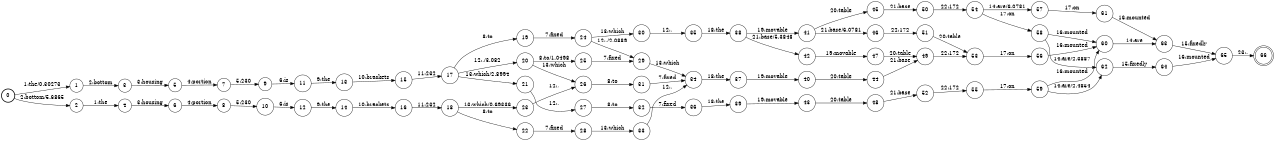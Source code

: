 digraph FST {
rankdir = LR;
size = "8.5,11";
label = "";
center = 1;
orientation = Portrait;
ranksep = "0.4";
nodesep = "0.25";
0 [label = "0", shape = circle, style = bold, fontsize = 14]
	0 -> 1 [label = "1:the/0.30273", fontsize = 14];
	0 -> 2 [label = "2:bottom/5.6865", fontsize = 14];
1 [label = "1", shape = circle, style = solid, fontsize = 14]
	1 -> 3 [label = "2:bottom", fontsize = 14];
2 [label = "2", shape = circle, style = solid, fontsize = 14]
	2 -> 4 [label = "1:the", fontsize = 14];
3 [label = "3", shape = circle, style = solid, fontsize = 14]
	3 -> 5 [label = "3:housing", fontsize = 14];
4 [label = "4", shape = circle, style = solid, fontsize = 14]
	4 -> 6 [label = "3:housing", fontsize = 14];
5 [label = "5", shape = circle, style = solid, fontsize = 14]
	5 -> 7 [label = "4:portion", fontsize = 14];
6 [label = "6", shape = circle, style = solid, fontsize = 14]
	6 -> 8 [label = "4:portion", fontsize = 14];
7 [label = "7", shape = circle, style = solid, fontsize = 14]
	7 -> 9 [label = "5:230", fontsize = 14];
8 [label = "8", shape = circle, style = solid, fontsize = 14]
	8 -> 10 [label = "5:230", fontsize = 14];
9 [label = "9", shape = circle, style = solid, fontsize = 14]
	9 -> 11 [label = "6:is", fontsize = 14];
10 [label = "10", shape = circle, style = solid, fontsize = 14]
	10 -> 12 [label = "6:is", fontsize = 14];
11 [label = "11", shape = circle, style = solid, fontsize = 14]
	11 -> 13 [label = "9:the", fontsize = 14];
12 [label = "12", shape = circle, style = solid, fontsize = 14]
	12 -> 14 [label = "9:the", fontsize = 14];
13 [label = "13", shape = circle, style = solid, fontsize = 14]
	13 -> 15 [label = "10:brackets", fontsize = 14];
14 [label = "14", shape = circle, style = solid, fontsize = 14]
	14 -> 16 [label = "10:brackets", fontsize = 14];
15 [label = "15", shape = circle, style = solid, fontsize = 14]
	15 -> 17 [label = "11:232", fontsize = 14];
16 [label = "16", shape = circle, style = solid, fontsize = 14]
	16 -> 18 [label = "11:232", fontsize = 14];
17 [label = "17", shape = circle, style = solid, fontsize = 14]
	17 -> 19 [label = "8:to", fontsize = 14];
	17 -> 20 [label = "12:,/3.082", fontsize = 14];
	17 -> 21 [label = "13:which/2.8994", fontsize = 14];
18 [label = "18", shape = circle, style = solid, fontsize = 14]
	18 -> 22 [label = "8:to", fontsize = 14];
	18 -> 23 [label = "13:which/0.69336", fontsize = 14];
19 [label = "19", shape = circle, style = solid, fontsize = 14]
	19 -> 24 [label = "7:fixed", fontsize = 14];
20 [label = "20", shape = circle, style = solid, fontsize = 14]
	20 -> 25 [label = "8:to/1.0498", fontsize = 14];
	20 -> 26 [label = "13:which", fontsize = 14];
21 [label = "21", shape = circle, style = solid, fontsize = 14]
	21 -> 27 [label = "12:,", fontsize = 14];
22 [label = "22", shape = circle, style = solid, fontsize = 14]
	22 -> 28 [label = "7:fixed", fontsize = 14];
23 [label = "23", shape = circle, style = solid, fontsize = 14]
	23 -> 26 [label = "12:,", fontsize = 14];
24 [label = "24", shape = circle, style = solid, fontsize = 14]
	24 -> 29 [label = "12:,/2.0889", fontsize = 14];
	24 -> 30 [label = "13:which", fontsize = 14];
25 [label = "25", shape = circle, style = solid, fontsize = 14]
	25 -> 29 [label = "7:fixed", fontsize = 14];
26 [label = "26", shape = circle, style = solid, fontsize = 14]
	26 -> 31 [label = "8:to", fontsize = 14];
27 [label = "27", shape = circle, style = solid, fontsize = 14]
	27 -> 32 [label = "8:to", fontsize = 14];
28 [label = "28", shape = circle, style = solid, fontsize = 14]
	28 -> 33 [label = "13:which", fontsize = 14];
29 [label = "29", shape = circle, style = solid, fontsize = 14]
	29 -> 34 [label = "13:which", fontsize = 14];
30 [label = "30", shape = circle, style = solid, fontsize = 14]
	30 -> 35 [label = "12:,", fontsize = 14];
31 [label = "31", shape = circle, style = solid, fontsize = 14]
	31 -> 34 [label = "7:fixed", fontsize = 14];
32 [label = "32", shape = circle, style = solid, fontsize = 14]
	32 -> 36 [label = "7:fixed", fontsize = 14];
33 [label = "33", shape = circle, style = solid, fontsize = 14]
	33 -> 34 [label = "12:,", fontsize = 14];
34 [label = "34", shape = circle, style = solid, fontsize = 14]
	34 -> 37 [label = "18:the", fontsize = 14];
35 [label = "35", shape = circle, style = solid, fontsize = 14]
	35 -> 38 [label = "18:the", fontsize = 14];
36 [label = "36", shape = circle, style = solid, fontsize = 14]
	36 -> 39 [label = "18:the", fontsize = 14];
37 [label = "37", shape = circle, style = solid, fontsize = 14]
	37 -> 40 [label = "19:movable", fontsize = 14];
38 [label = "38", shape = circle, style = solid, fontsize = 14]
	38 -> 41 [label = "19:movable", fontsize = 14];
	38 -> 42 [label = "21:base/5.3848", fontsize = 14];
39 [label = "39", shape = circle, style = solid, fontsize = 14]
	39 -> 43 [label = "19:movable", fontsize = 14];
40 [label = "40", shape = circle, style = solid, fontsize = 14]
	40 -> 44 [label = "20:table", fontsize = 14];
41 [label = "41", shape = circle, style = solid, fontsize = 14]
	41 -> 45 [label = "20:table", fontsize = 14];
	41 -> 46 [label = "21:base/6.0781", fontsize = 14];
42 [label = "42", shape = circle, style = solid, fontsize = 14]
	42 -> 47 [label = "19:movable", fontsize = 14];
43 [label = "43", shape = circle, style = solid, fontsize = 14]
	43 -> 48 [label = "20:table", fontsize = 14];
44 [label = "44", shape = circle, style = solid, fontsize = 14]
	44 -> 49 [label = "21:base", fontsize = 14];
45 [label = "45", shape = circle, style = solid, fontsize = 14]
	45 -> 50 [label = "21:base", fontsize = 14];
46 [label = "46", shape = circle, style = solid, fontsize = 14]
	46 -> 51 [label = "22:172", fontsize = 14];
47 [label = "47", shape = circle, style = solid, fontsize = 14]
	47 -> 49 [label = "20:table", fontsize = 14];
48 [label = "48", shape = circle, style = solid, fontsize = 14]
	48 -> 52 [label = "21:base", fontsize = 14];
49 [label = "49", shape = circle, style = solid, fontsize = 14]
	49 -> 53 [label = "22:172", fontsize = 14];
50 [label = "50", shape = circle, style = solid, fontsize = 14]
	50 -> 54 [label = "22:172", fontsize = 14];
51 [label = "51", shape = circle, style = solid, fontsize = 14]
	51 -> 53 [label = "20:table", fontsize = 14];
52 [label = "52", shape = circle, style = solid, fontsize = 14]
	52 -> 55 [label = "22:172", fontsize = 14];
53 [label = "53", shape = circle, style = solid, fontsize = 14]
	53 -> 56 [label = "17:on", fontsize = 14];
54 [label = "54", shape = circle, style = solid, fontsize = 14]
	54 -> 57 [label = "14:are/6.0781", fontsize = 14];
	54 -> 58 [label = "17:on", fontsize = 14];
55 [label = "55", shape = circle, style = solid, fontsize = 14]
	55 -> 59 [label = "17:on", fontsize = 14];
56 [label = "56", shape = circle, style = solid, fontsize = 14]
	56 -> 60 [label = "16:mounted", fontsize = 14];
57 [label = "57", shape = circle, style = solid, fontsize = 14]
	57 -> 61 [label = "17:on", fontsize = 14];
58 [label = "58", shape = circle, style = solid, fontsize = 14]
	58 -> 62 [label = "14:are/2.3887", fontsize = 14];
	58 -> 60 [label = "16:mounted", fontsize = 14];
59 [label = "59", shape = circle, style = solid, fontsize = 14]
	59 -> 62 [label = "14:are/2.4854", fontsize = 14];
	59 -> 60 [label = "16:mounted", fontsize = 14];
60 [label = "60", shape = circle, style = solid, fontsize = 14]
	60 -> 63 [label = "14:are", fontsize = 14];
61 [label = "61", shape = circle, style = solid, fontsize = 14]
	61 -> 63 [label = "16:mounted", fontsize = 14];
62 [label = "62", shape = circle, style = solid, fontsize = 14]
	62 -> 64 [label = "15:fixedly", fontsize = 14];
63 [label = "63", shape = circle, style = solid, fontsize = 14]
	63 -> 65 [label = "15:fixedly", fontsize = 14];
64 [label = "64", shape = circle, style = solid, fontsize = 14]
	64 -> 65 [label = "16:mounted", fontsize = 14];
65 [label = "65", shape = circle, style = solid, fontsize = 14]
	65 -> 66 [label = "23:.", fontsize = 14];
66 [label = "66", shape = doublecircle, style = solid, fontsize = 14]
}
